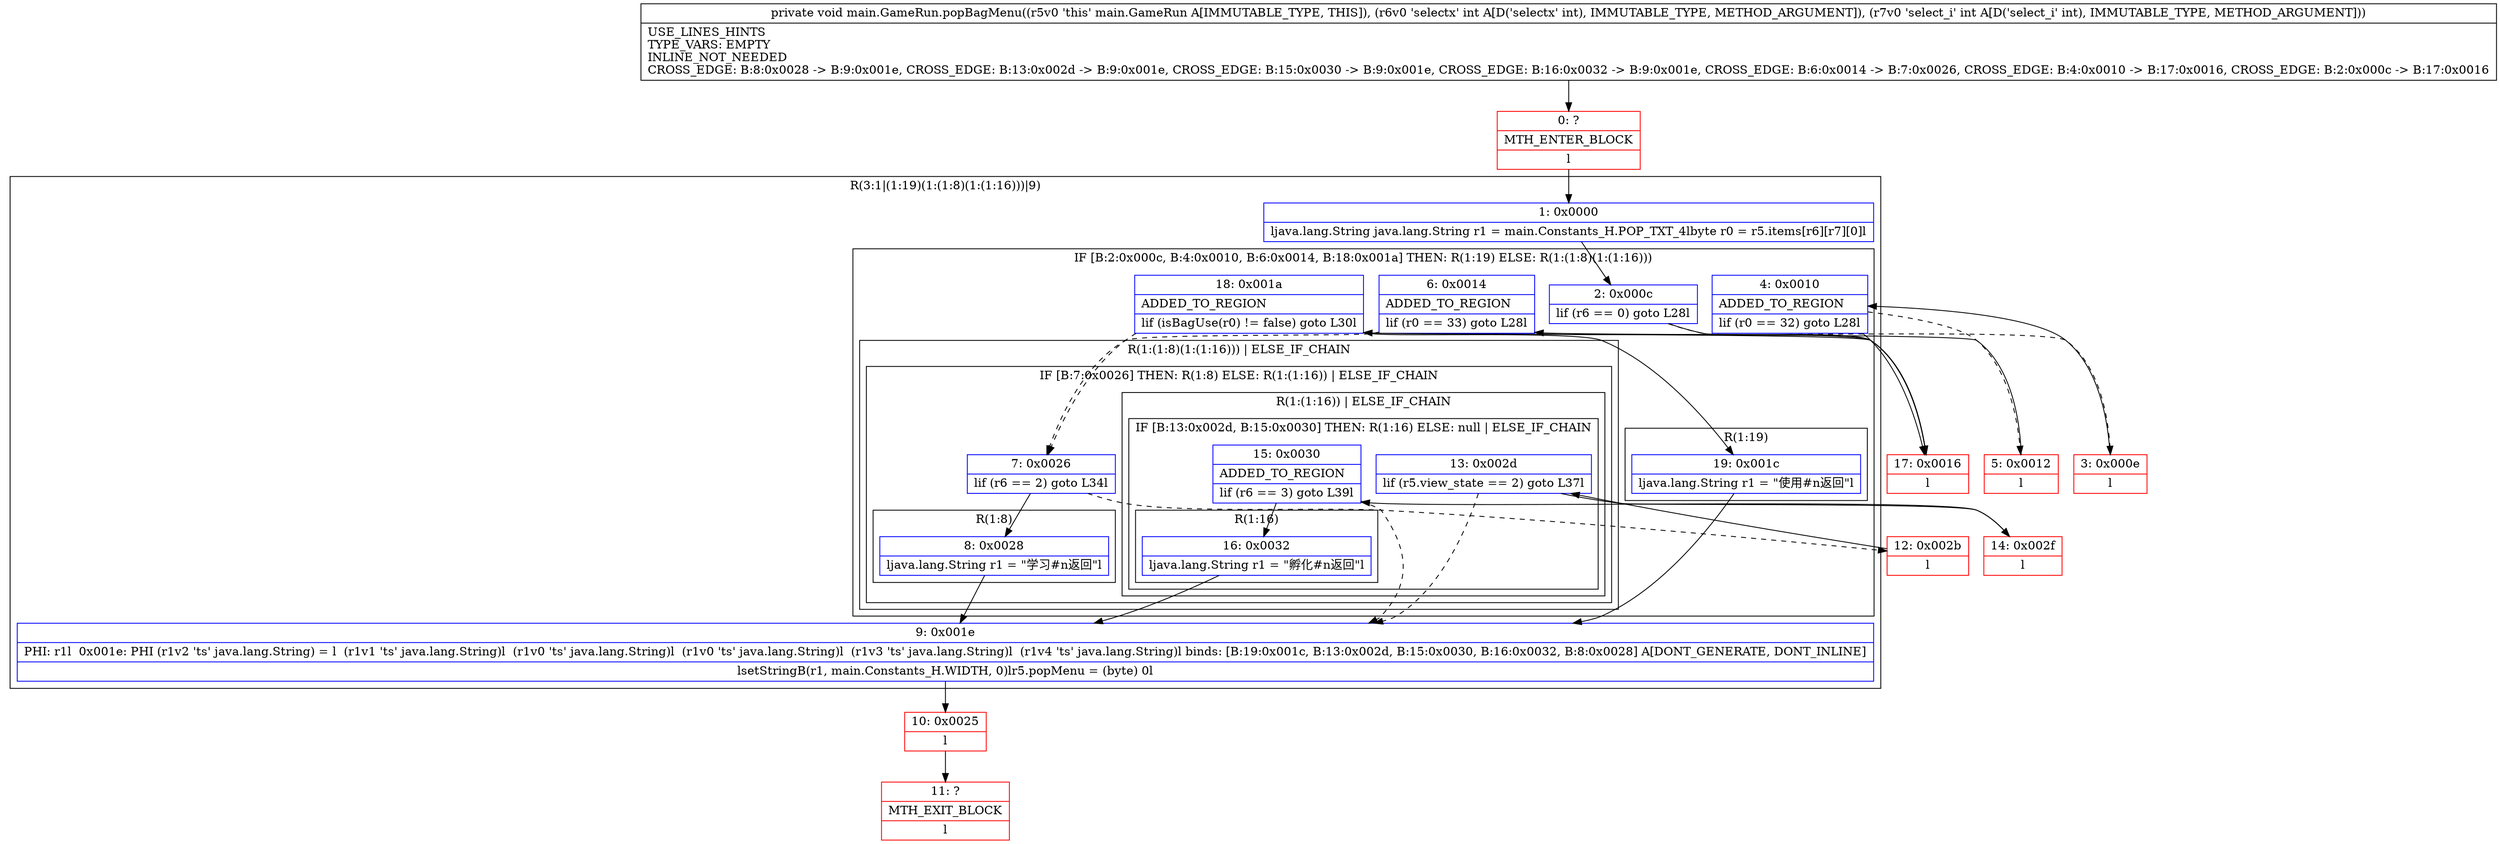 digraph "CFG formain.GameRun.popBagMenu(II)V" {
subgraph cluster_Region_1605200853 {
label = "R(3:1|(1:19)(1:(1:8)(1:(1:16)))|9)";
node [shape=record,color=blue];
Node_1 [shape=record,label="{1\:\ 0x0000|ljava.lang.String java.lang.String r1 = main.Constants_H.POP_TXT_4lbyte r0 = r5.items[r6][r7][0]l}"];
subgraph cluster_IfRegion_1278296179 {
label = "IF [B:2:0x000c, B:4:0x0010, B:6:0x0014, B:18:0x001a] THEN: R(1:19) ELSE: R(1:(1:8)(1:(1:16)))";
node [shape=record,color=blue];
Node_2 [shape=record,label="{2\:\ 0x000c|lif (r6 == 0) goto L28l}"];
Node_4 [shape=record,label="{4\:\ 0x0010|ADDED_TO_REGION\l|lif (r0 == 32) goto L28l}"];
Node_6 [shape=record,label="{6\:\ 0x0014|ADDED_TO_REGION\l|lif (r0 == 33) goto L28l}"];
Node_18 [shape=record,label="{18\:\ 0x001a|ADDED_TO_REGION\l|lif (isBagUse(r0) != false) goto L30l}"];
subgraph cluster_Region_1218185926 {
label = "R(1:19)";
node [shape=record,color=blue];
Node_19 [shape=record,label="{19\:\ 0x001c|ljava.lang.String r1 = \"使用#n返回\"l}"];
}
subgraph cluster_Region_748976636 {
label = "R(1:(1:8)(1:(1:16))) | ELSE_IF_CHAIN\l";
node [shape=record,color=blue];
subgraph cluster_IfRegion_550772002 {
label = "IF [B:7:0x0026] THEN: R(1:8) ELSE: R(1:(1:16)) | ELSE_IF_CHAIN\l";
node [shape=record,color=blue];
Node_7 [shape=record,label="{7\:\ 0x0026|lif (r6 == 2) goto L34l}"];
subgraph cluster_Region_2029416315 {
label = "R(1:8)";
node [shape=record,color=blue];
Node_8 [shape=record,label="{8\:\ 0x0028|ljava.lang.String r1 = \"学习#n返回\"l}"];
}
subgraph cluster_Region_973991653 {
label = "R(1:(1:16)) | ELSE_IF_CHAIN\l";
node [shape=record,color=blue];
subgraph cluster_IfRegion_898039786 {
label = "IF [B:13:0x002d, B:15:0x0030] THEN: R(1:16) ELSE: null | ELSE_IF_CHAIN\l";
node [shape=record,color=blue];
Node_13 [shape=record,label="{13\:\ 0x002d|lif (r5.view_state == 2) goto L37l}"];
Node_15 [shape=record,label="{15\:\ 0x0030|ADDED_TO_REGION\l|lif (r6 == 3) goto L39l}"];
subgraph cluster_Region_1910900282 {
label = "R(1:16)";
node [shape=record,color=blue];
Node_16 [shape=record,label="{16\:\ 0x0032|ljava.lang.String r1 = \"孵化#n返回\"l}"];
}
}
}
}
}
}
Node_9 [shape=record,label="{9\:\ 0x001e|PHI: r1l  0x001e: PHI (r1v2 'ts' java.lang.String) = l  (r1v1 'ts' java.lang.String)l  (r1v0 'ts' java.lang.String)l  (r1v0 'ts' java.lang.String)l  (r1v3 'ts' java.lang.String)l  (r1v4 'ts' java.lang.String)l binds: [B:19:0x001c, B:13:0x002d, B:15:0x0030, B:16:0x0032, B:8:0x0028] A[DONT_GENERATE, DONT_INLINE]\l|lsetStringB(r1, main.Constants_H.WIDTH, 0)lr5.popMenu = (byte) 0l}"];
}
Node_0 [shape=record,color=red,label="{0\:\ ?|MTH_ENTER_BLOCK\l|l}"];
Node_3 [shape=record,color=red,label="{3\:\ 0x000e|l}"];
Node_5 [shape=record,color=red,label="{5\:\ 0x0012|l}"];
Node_10 [shape=record,color=red,label="{10\:\ 0x0025|l}"];
Node_11 [shape=record,color=red,label="{11\:\ ?|MTH_EXIT_BLOCK\l|l}"];
Node_12 [shape=record,color=red,label="{12\:\ 0x002b|l}"];
Node_14 [shape=record,color=red,label="{14\:\ 0x002f|l}"];
Node_17 [shape=record,color=red,label="{17\:\ 0x0016|l}"];
MethodNode[shape=record,label="{private void main.GameRun.popBagMenu((r5v0 'this' main.GameRun A[IMMUTABLE_TYPE, THIS]), (r6v0 'selectx' int A[D('selectx' int), IMMUTABLE_TYPE, METHOD_ARGUMENT]), (r7v0 'select_i' int A[D('select_i' int), IMMUTABLE_TYPE, METHOD_ARGUMENT]))  | USE_LINES_HINTS\lTYPE_VARS: EMPTY\lINLINE_NOT_NEEDED\lCROSS_EDGE: B:8:0x0028 \-\> B:9:0x001e, CROSS_EDGE: B:13:0x002d \-\> B:9:0x001e, CROSS_EDGE: B:15:0x0030 \-\> B:9:0x001e, CROSS_EDGE: B:16:0x0032 \-\> B:9:0x001e, CROSS_EDGE: B:6:0x0014 \-\> B:7:0x0026, CROSS_EDGE: B:4:0x0010 \-\> B:17:0x0016, CROSS_EDGE: B:2:0x000c \-\> B:17:0x0016\l}"];
MethodNode -> Node_0;
Node_1 -> Node_2;
Node_2 -> Node_3[style=dashed];
Node_2 -> Node_17;
Node_4 -> Node_5[style=dashed];
Node_4 -> Node_17;
Node_6 -> Node_17;
Node_6 -> Node_7[style=dashed];
Node_18 -> Node_19;
Node_18 -> Node_7[style=dashed];
Node_19 -> Node_9;
Node_7 -> Node_8;
Node_7 -> Node_12[style=dashed];
Node_8 -> Node_9;
Node_13 -> Node_9[style=dashed];
Node_13 -> Node_14;
Node_15 -> Node_9[style=dashed];
Node_15 -> Node_16;
Node_16 -> Node_9;
Node_9 -> Node_10;
Node_0 -> Node_1;
Node_3 -> Node_4;
Node_5 -> Node_6;
Node_10 -> Node_11;
Node_12 -> Node_13;
Node_14 -> Node_15;
Node_17 -> Node_18;
}


